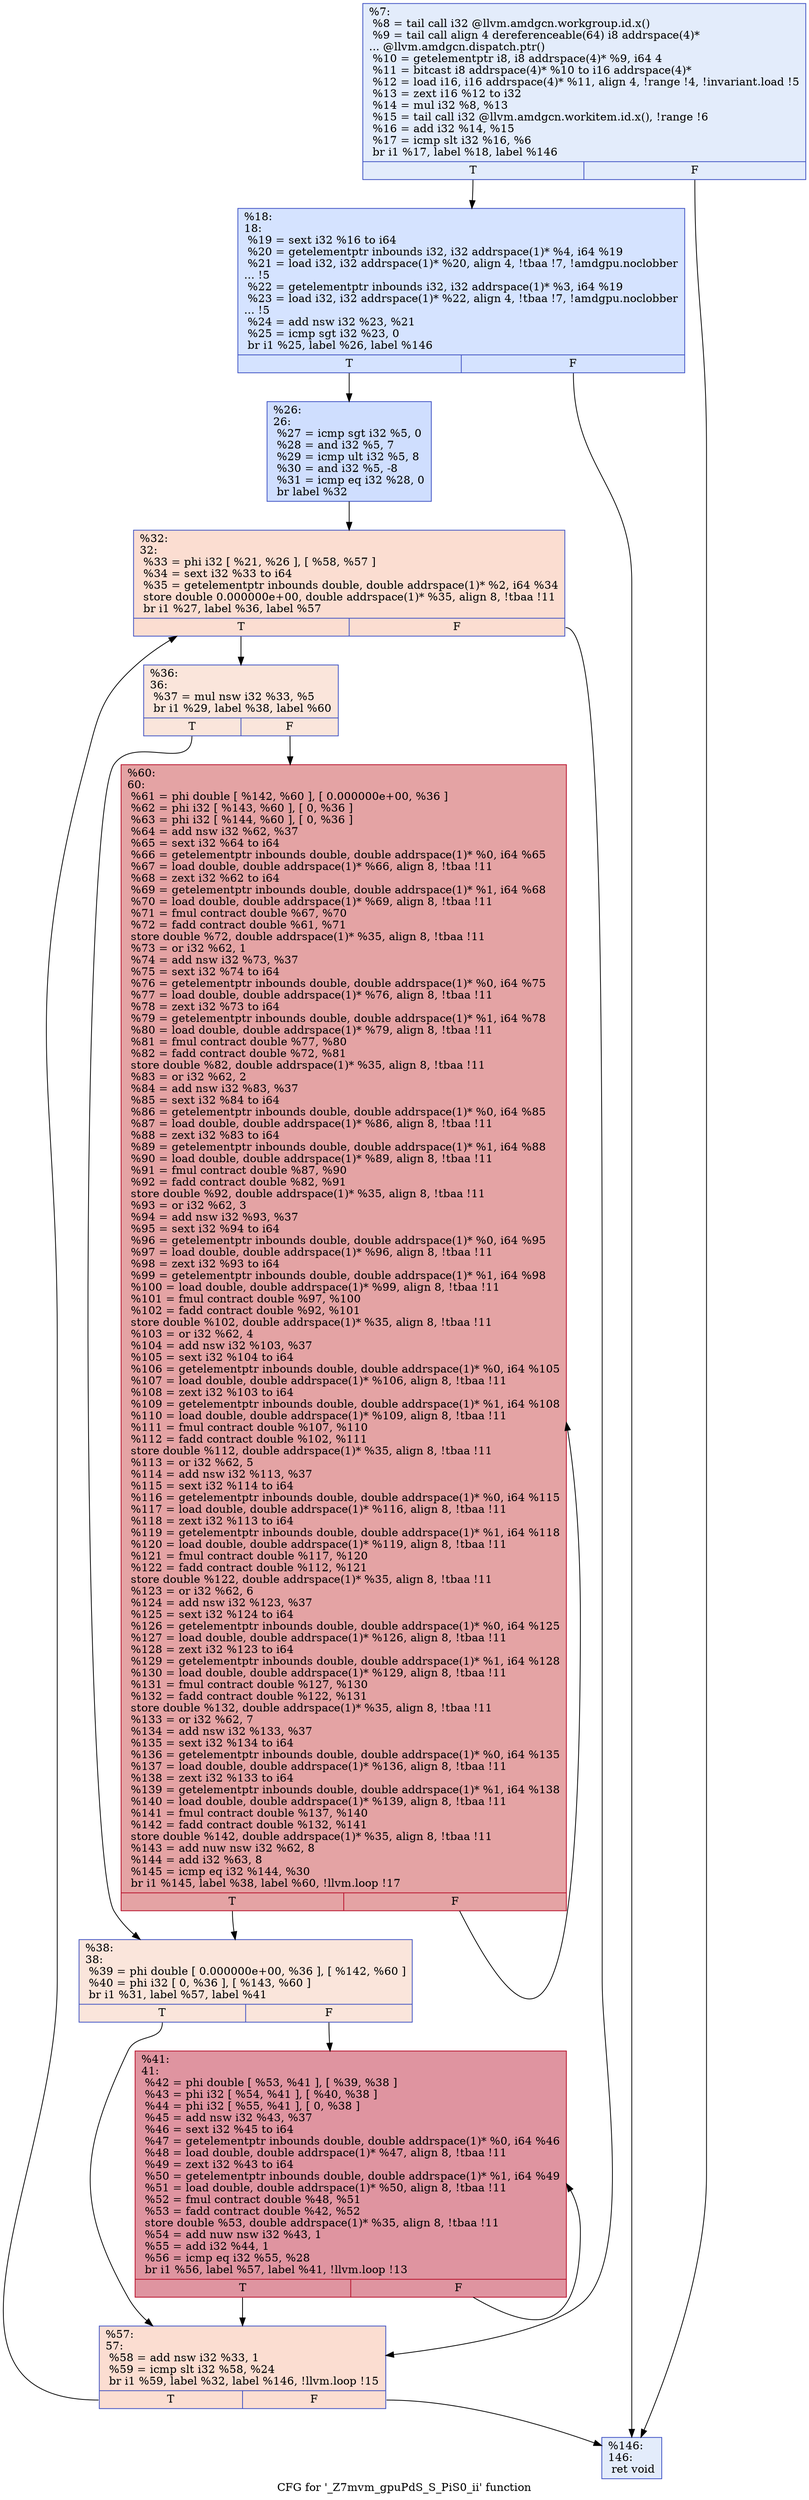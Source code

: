 digraph "CFG for '_Z7mvm_gpuPdS_S_PiS0_ii' function" {
	label="CFG for '_Z7mvm_gpuPdS_S_PiS0_ii' function";

	Node0x6280bb0 [shape=record,color="#3d50c3ff", style=filled, fillcolor="#bfd3f670",label="{%7:\l  %8 = tail call i32 @llvm.amdgcn.workgroup.id.x()\l  %9 = tail call align 4 dereferenceable(64) i8 addrspace(4)*\l... @llvm.amdgcn.dispatch.ptr()\l  %10 = getelementptr i8, i8 addrspace(4)* %9, i64 4\l  %11 = bitcast i8 addrspace(4)* %10 to i16 addrspace(4)*\l  %12 = load i16, i16 addrspace(4)* %11, align 4, !range !4, !invariant.load !5\l  %13 = zext i16 %12 to i32\l  %14 = mul i32 %8, %13\l  %15 = tail call i32 @llvm.amdgcn.workitem.id.x(), !range !6\l  %16 = add i32 %14, %15\l  %17 = icmp slt i32 %16, %6\l  br i1 %17, label %18, label %146\l|{<s0>T|<s1>F}}"];
	Node0x6280bb0:s0 -> Node0x6282ae0;
	Node0x6280bb0:s1 -> Node0x6282b70;
	Node0x6282ae0 [shape=record,color="#3d50c3ff", style=filled, fillcolor="#a1c0ff70",label="{%18:\l18:                                               \l  %19 = sext i32 %16 to i64\l  %20 = getelementptr inbounds i32, i32 addrspace(1)* %4, i64 %19\l  %21 = load i32, i32 addrspace(1)* %20, align 4, !tbaa !7, !amdgpu.noclobber\l... !5\l  %22 = getelementptr inbounds i32, i32 addrspace(1)* %3, i64 %19\l  %23 = load i32, i32 addrspace(1)* %22, align 4, !tbaa !7, !amdgpu.noclobber\l... !5\l  %24 = add nsw i32 %23, %21\l  %25 = icmp sgt i32 %23, 0\l  br i1 %25, label %26, label %146\l|{<s0>T|<s1>F}}"];
	Node0x6282ae0:s0 -> Node0x6283e40;
	Node0x6282ae0:s1 -> Node0x6282b70;
	Node0x6283e40 [shape=record,color="#3d50c3ff", style=filled, fillcolor="#93b5fe70",label="{%26:\l26:                                               \l  %27 = icmp sgt i32 %5, 0\l  %28 = and i32 %5, 7\l  %29 = icmp ult i32 %5, 8\l  %30 = and i32 %5, -8\l  %31 = icmp eq i32 %28, 0\l  br label %32\l}"];
	Node0x6283e40 -> Node0x62842e0;
	Node0x62842e0 [shape=record,color="#3d50c3ff", style=filled, fillcolor="#f7b39670",label="{%32:\l32:                                               \l  %33 = phi i32 [ %21, %26 ], [ %58, %57 ]\l  %34 = sext i32 %33 to i64\l  %35 = getelementptr inbounds double, double addrspace(1)* %2, i64 %34\l  store double 0.000000e+00, double addrspace(1)* %35, align 8, !tbaa !11\l  br i1 %27, label %36, label %57\l|{<s0>T|<s1>F}}"];
	Node0x62842e0:s0 -> Node0x6285370;
	Node0x62842e0:s1 -> Node0x6282a00;
	Node0x6285370 [shape=record,color="#3d50c3ff", style=filled, fillcolor="#f4c5ad70",label="{%36:\l36:                                               \l  %37 = mul nsw i32 %33, %5\l  br i1 %29, label %38, label %60\l|{<s0>T|<s1>F}}"];
	Node0x6285370:s0 -> Node0x6285540;
	Node0x6285370:s1 -> Node0x6285590;
	Node0x6285540 [shape=record,color="#3d50c3ff", style=filled, fillcolor="#f4c5ad70",label="{%38:\l38:                                               \l  %39 = phi double [ 0.000000e+00, %36 ], [ %142, %60 ]\l  %40 = phi i32 [ 0, %36 ], [ %143, %60 ]\l  br i1 %31, label %57, label %41\l|{<s0>T|<s1>F}}"];
	Node0x6285540:s0 -> Node0x6282a00;
	Node0x6285540:s1 -> Node0x62858a0;
	Node0x62858a0 [shape=record,color="#b70d28ff", style=filled, fillcolor="#b70d2870",label="{%41:\l41:                                               \l  %42 = phi double [ %53, %41 ], [ %39, %38 ]\l  %43 = phi i32 [ %54, %41 ], [ %40, %38 ]\l  %44 = phi i32 [ %55, %41 ], [ 0, %38 ]\l  %45 = add nsw i32 %43, %37\l  %46 = sext i32 %45 to i64\l  %47 = getelementptr inbounds double, double addrspace(1)* %0, i64 %46\l  %48 = load double, double addrspace(1)* %47, align 8, !tbaa !11\l  %49 = zext i32 %43 to i64\l  %50 = getelementptr inbounds double, double addrspace(1)* %1, i64 %49\l  %51 = load double, double addrspace(1)* %50, align 8, !tbaa !11\l  %52 = fmul contract double %48, %51\l  %53 = fadd contract double %42, %52\l  store double %53, double addrspace(1)* %35, align 8, !tbaa !11\l  %54 = add nuw nsw i32 %43, 1\l  %55 = add i32 %44, 1\l  %56 = icmp eq i32 %55, %28\l  br i1 %56, label %57, label %41, !llvm.loop !13\l|{<s0>T|<s1>F}}"];
	Node0x62858a0:s0 -> Node0x6282a00;
	Node0x62858a0:s1 -> Node0x62858a0;
	Node0x6282a00 [shape=record,color="#3d50c3ff", style=filled, fillcolor="#f7b39670",label="{%57:\l57:                                               \l  %58 = add nsw i32 %33, 1\l  %59 = icmp slt i32 %58, %24\l  br i1 %59, label %32, label %146, !llvm.loop !15\l|{<s0>T|<s1>F}}"];
	Node0x6282a00:s0 -> Node0x62842e0;
	Node0x6282a00:s1 -> Node0x6282b70;
	Node0x6285590 [shape=record,color="#b70d28ff", style=filled, fillcolor="#c32e3170",label="{%60:\l60:                                               \l  %61 = phi double [ %142, %60 ], [ 0.000000e+00, %36 ]\l  %62 = phi i32 [ %143, %60 ], [ 0, %36 ]\l  %63 = phi i32 [ %144, %60 ], [ 0, %36 ]\l  %64 = add nsw i32 %62, %37\l  %65 = sext i32 %64 to i64\l  %66 = getelementptr inbounds double, double addrspace(1)* %0, i64 %65\l  %67 = load double, double addrspace(1)* %66, align 8, !tbaa !11\l  %68 = zext i32 %62 to i64\l  %69 = getelementptr inbounds double, double addrspace(1)* %1, i64 %68\l  %70 = load double, double addrspace(1)* %69, align 8, !tbaa !11\l  %71 = fmul contract double %67, %70\l  %72 = fadd contract double %61, %71\l  store double %72, double addrspace(1)* %35, align 8, !tbaa !11\l  %73 = or i32 %62, 1\l  %74 = add nsw i32 %73, %37\l  %75 = sext i32 %74 to i64\l  %76 = getelementptr inbounds double, double addrspace(1)* %0, i64 %75\l  %77 = load double, double addrspace(1)* %76, align 8, !tbaa !11\l  %78 = zext i32 %73 to i64\l  %79 = getelementptr inbounds double, double addrspace(1)* %1, i64 %78\l  %80 = load double, double addrspace(1)* %79, align 8, !tbaa !11\l  %81 = fmul contract double %77, %80\l  %82 = fadd contract double %72, %81\l  store double %82, double addrspace(1)* %35, align 8, !tbaa !11\l  %83 = or i32 %62, 2\l  %84 = add nsw i32 %83, %37\l  %85 = sext i32 %84 to i64\l  %86 = getelementptr inbounds double, double addrspace(1)* %0, i64 %85\l  %87 = load double, double addrspace(1)* %86, align 8, !tbaa !11\l  %88 = zext i32 %83 to i64\l  %89 = getelementptr inbounds double, double addrspace(1)* %1, i64 %88\l  %90 = load double, double addrspace(1)* %89, align 8, !tbaa !11\l  %91 = fmul contract double %87, %90\l  %92 = fadd contract double %82, %91\l  store double %92, double addrspace(1)* %35, align 8, !tbaa !11\l  %93 = or i32 %62, 3\l  %94 = add nsw i32 %93, %37\l  %95 = sext i32 %94 to i64\l  %96 = getelementptr inbounds double, double addrspace(1)* %0, i64 %95\l  %97 = load double, double addrspace(1)* %96, align 8, !tbaa !11\l  %98 = zext i32 %93 to i64\l  %99 = getelementptr inbounds double, double addrspace(1)* %1, i64 %98\l  %100 = load double, double addrspace(1)* %99, align 8, !tbaa !11\l  %101 = fmul contract double %97, %100\l  %102 = fadd contract double %92, %101\l  store double %102, double addrspace(1)* %35, align 8, !tbaa !11\l  %103 = or i32 %62, 4\l  %104 = add nsw i32 %103, %37\l  %105 = sext i32 %104 to i64\l  %106 = getelementptr inbounds double, double addrspace(1)* %0, i64 %105\l  %107 = load double, double addrspace(1)* %106, align 8, !tbaa !11\l  %108 = zext i32 %103 to i64\l  %109 = getelementptr inbounds double, double addrspace(1)* %1, i64 %108\l  %110 = load double, double addrspace(1)* %109, align 8, !tbaa !11\l  %111 = fmul contract double %107, %110\l  %112 = fadd contract double %102, %111\l  store double %112, double addrspace(1)* %35, align 8, !tbaa !11\l  %113 = or i32 %62, 5\l  %114 = add nsw i32 %113, %37\l  %115 = sext i32 %114 to i64\l  %116 = getelementptr inbounds double, double addrspace(1)* %0, i64 %115\l  %117 = load double, double addrspace(1)* %116, align 8, !tbaa !11\l  %118 = zext i32 %113 to i64\l  %119 = getelementptr inbounds double, double addrspace(1)* %1, i64 %118\l  %120 = load double, double addrspace(1)* %119, align 8, !tbaa !11\l  %121 = fmul contract double %117, %120\l  %122 = fadd contract double %112, %121\l  store double %122, double addrspace(1)* %35, align 8, !tbaa !11\l  %123 = or i32 %62, 6\l  %124 = add nsw i32 %123, %37\l  %125 = sext i32 %124 to i64\l  %126 = getelementptr inbounds double, double addrspace(1)* %0, i64 %125\l  %127 = load double, double addrspace(1)* %126, align 8, !tbaa !11\l  %128 = zext i32 %123 to i64\l  %129 = getelementptr inbounds double, double addrspace(1)* %1, i64 %128\l  %130 = load double, double addrspace(1)* %129, align 8, !tbaa !11\l  %131 = fmul contract double %127, %130\l  %132 = fadd contract double %122, %131\l  store double %132, double addrspace(1)* %35, align 8, !tbaa !11\l  %133 = or i32 %62, 7\l  %134 = add nsw i32 %133, %37\l  %135 = sext i32 %134 to i64\l  %136 = getelementptr inbounds double, double addrspace(1)* %0, i64 %135\l  %137 = load double, double addrspace(1)* %136, align 8, !tbaa !11\l  %138 = zext i32 %133 to i64\l  %139 = getelementptr inbounds double, double addrspace(1)* %1, i64 %138\l  %140 = load double, double addrspace(1)* %139, align 8, !tbaa !11\l  %141 = fmul contract double %137, %140\l  %142 = fadd contract double %132, %141\l  store double %142, double addrspace(1)* %35, align 8, !tbaa !11\l  %143 = add nuw nsw i32 %62, 8\l  %144 = add i32 %63, 8\l  %145 = icmp eq i32 %144, %30\l  br i1 %145, label %38, label %60, !llvm.loop !17\l|{<s0>T|<s1>F}}"];
	Node0x6285590:s0 -> Node0x6285540;
	Node0x6285590:s1 -> Node0x6285590;
	Node0x6282b70 [shape=record,color="#3d50c3ff", style=filled, fillcolor="#bfd3f670",label="{%146:\l146:                                              \l  ret void\l}"];
}
